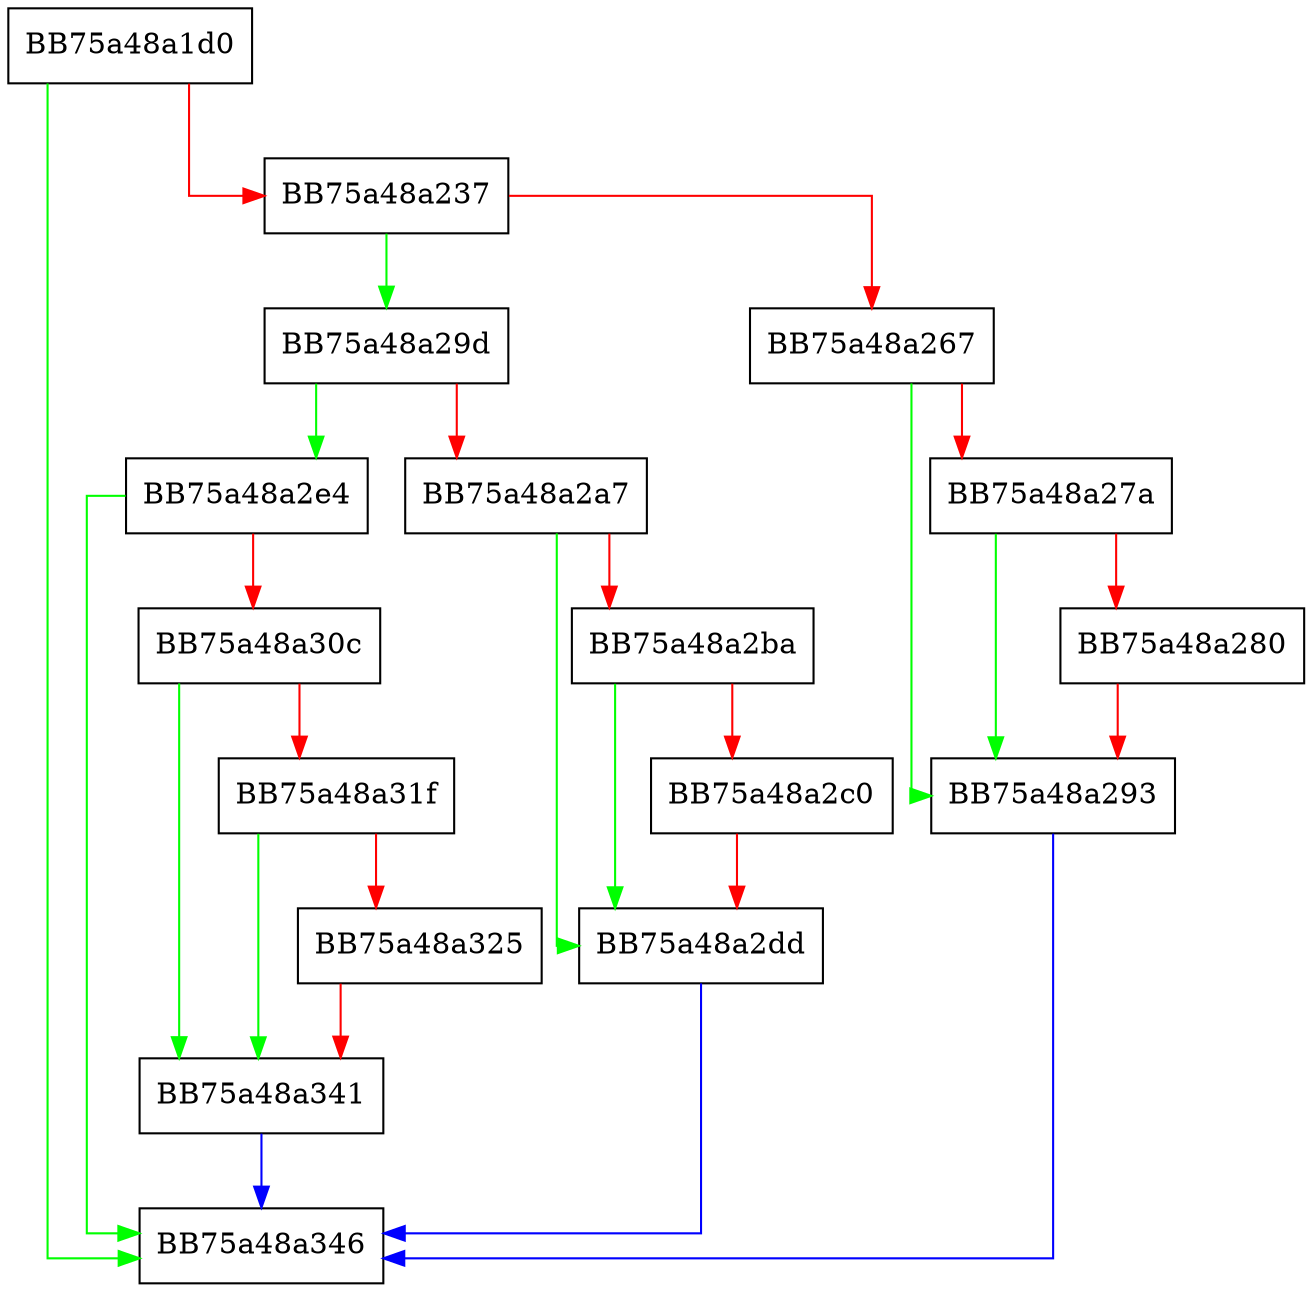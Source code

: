 digraph WriteDataDirectory {
  node [shape="box"];
  graph [splines=ortho];
  BB75a48a1d0 -> BB75a48a346 [color="green"];
  BB75a48a1d0 -> BB75a48a237 [color="red"];
  BB75a48a237 -> BB75a48a29d [color="green"];
  BB75a48a237 -> BB75a48a267 [color="red"];
  BB75a48a267 -> BB75a48a293 [color="green"];
  BB75a48a267 -> BB75a48a27a [color="red"];
  BB75a48a27a -> BB75a48a293 [color="green"];
  BB75a48a27a -> BB75a48a280 [color="red"];
  BB75a48a280 -> BB75a48a293 [color="red"];
  BB75a48a293 -> BB75a48a346 [color="blue"];
  BB75a48a29d -> BB75a48a2e4 [color="green"];
  BB75a48a29d -> BB75a48a2a7 [color="red"];
  BB75a48a2a7 -> BB75a48a2dd [color="green"];
  BB75a48a2a7 -> BB75a48a2ba [color="red"];
  BB75a48a2ba -> BB75a48a2dd [color="green"];
  BB75a48a2ba -> BB75a48a2c0 [color="red"];
  BB75a48a2c0 -> BB75a48a2dd [color="red"];
  BB75a48a2dd -> BB75a48a346 [color="blue"];
  BB75a48a2e4 -> BB75a48a346 [color="green"];
  BB75a48a2e4 -> BB75a48a30c [color="red"];
  BB75a48a30c -> BB75a48a341 [color="green"];
  BB75a48a30c -> BB75a48a31f [color="red"];
  BB75a48a31f -> BB75a48a341 [color="green"];
  BB75a48a31f -> BB75a48a325 [color="red"];
  BB75a48a325 -> BB75a48a341 [color="red"];
  BB75a48a341 -> BB75a48a346 [color="blue"];
}